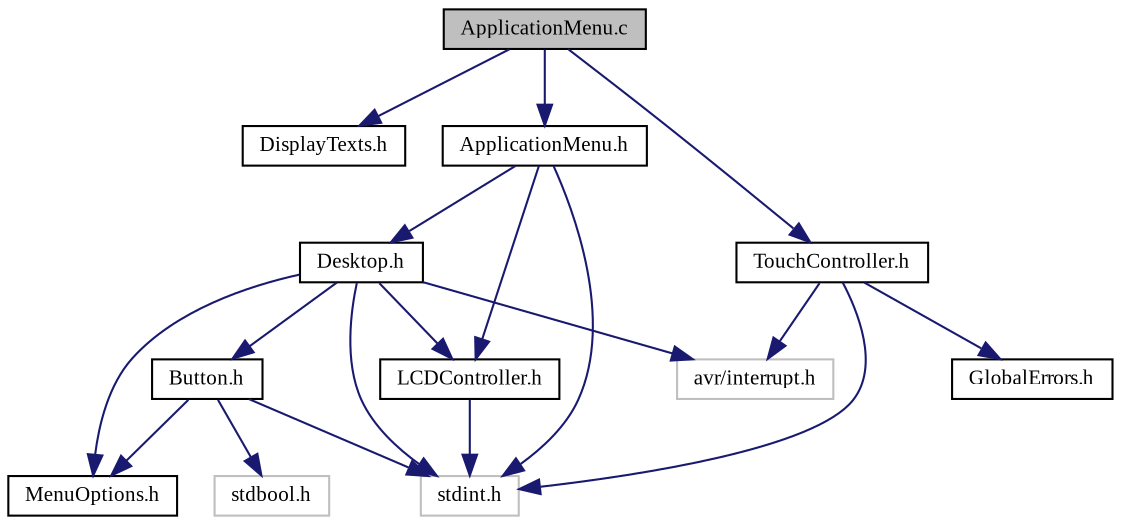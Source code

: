 digraph "ApplicationMenu.c"
{
  edge [fontname="TimesNewRoman",fontsize="10",labelfontname="TimesNewRoman",labelfontsize="10"];
  node [fontname="TimesNewRoman",fontsize="10",shape=record];
  Node0 [label="ApplicationMenu.c",height=0.2,width=0.4,color="black", fillcolor="grey75", style="filled", fontcolor="black"];
  Node0 -> Node1 [color="midnightblue",fontsize="10",style="solid",fontname="TimesNewRoman"];
  Node1 [label="DisplayTexts.h",height=0.2,width=0.4,color="black", fillcolor="white", style="filled",URL="$_display_texts_8h.html",tooltip="Plik zawierajacy wszystkie wyswietlane teksty - header file. "];
  Node0 -> Node2 [color="midnightblue",fontsize="10",style="solid",fontname="TimesNewRoman"];
  Node2 [label="ApplicationMenu.h",height=0.2,width=0.4,color="black", fillcolor="white", style="filled",URL="$_application_menu_8h.html",tooltip="Menu z aplikacjami - header file. "];
  Node2 -> Node3 [color="midnightblue",fontsize="10",style="solid",fontname="TimesNewRoman"];
  Node3 [label="stdint.h",height=0.2,width=0.4,color="grey75", fillcolor="white", style="filled"];
  Node2 -> Node4 [color="midnightblue",fontsize="10",style="solid",fontname="TimesNewRoman"];
  Node4 [label="Desktop.h",height=0.2,width=0.4,color="black", fillcolor="white", style="filled",URL="$_desktop_8h.html",tooltip="Pulpit z wejsciem menu - header file. "];
  Node4 -> Node3 [color="midnightblue",fontsize="10",style="solid",fontname="TimesNewRoman"];
  Node4 -> Node5 [color="midnightblue",fontsize="10",style="solid",fontname="TimesNewRoman"];
  Node5 [label="avr/interrupt.h",height=0.2,width=0.4,color="grey75", fillcolor="white", style="filled"];
  Node4 -> Node6 [color="midnightblue",fontsize="10",style="solid",fontname="TimesNewRoman"];
  Node6 [label="LCDController.h",height=0.2,width=0.4,color="black", fillcolor="white", style="filled",URL="$_l_c_d_controller_8h.html",tooltip="Kontroler sterownika wyswietlacza BD663474 - header file. "];
  Node6 -> Node3 [color="midnightblue",fontsize="10",style="solid",fontname="TimesNewRoman"];
  Node4 -> Node7 [color="midnightblue",fontsize="10",style="solid",fontname="TimesNewRoman"];
  Node7 [label="Button.h",height=0.2,width=0.4,color="black", fillcolor="white", style="filled",URL="$_button_8h.html",tooltip="Przycisk na ekranie - header file. "];
  Node7 -> Node3 [color="midnightblue",fontsize="10",style="solid",fontname="TimesNewRoman"];
  Node7 -> Node8 [color="midnightblue",fontsize="10",style="solid",fontname="TimesNewRoman"];
  Node8 [label="stdbool.h",height=0.2,width=0.4,color="grey75", fillcolor="white", style="filled"];
  Node7 -> Node9 [color="midnightblue",fontsize="10",style="solid",fontname="TimesNewRoman"];
  Node9 [label="MenuOptions.h",height=0.2,width=0.4,color="black", fillcolor="white", style="filled",URL="$_menu_options_8h.html",tooltip="Plik zawierajacy wszystkie opcje menu - header file. "];
  Node4 -> Node9 [color="midnightblue",fontsize="10",style="solid",fontname="TimesNewRoman"];
  Node2 -> Node6 [color="midnightblue",fontsize="10",style="solid",fontname="TimesNewRoman"];
  Node0 -> Node10 [color="midnightblue",fontsize="10",style="solid",fontname="TimesNewRoman"];
  Node10 [label="TouchController.h",height=0.2,width=0.4,color="black", fillcolor="white", style="filled",URL="$_touch_controller_8h.html",tooltip="Kontroler sterownika dotyku XPT2046 - header file. "];
  Node10 -> Node3 [color="midnightblue",fontsize="10",style="solid",fontname="TimesNewRoman"];
  Node10 -> Node5 [color="midnightblue",fontsize="10",style="solid",fontname="TimesNewRoman"];
  Node10 -> Node11 [color="midnightblue",fontsize="10",style="solid",fontname="TimesNewRoman"];
  Node11 [label="GlobalErrors.h",height=0.2,width=0.4,color="black", fillcolor="white", style="filled",URL="$_global_errors_8h.html",tooltip="Plik zawierajacy wszystkie definicje bledow - header file. "];
}
